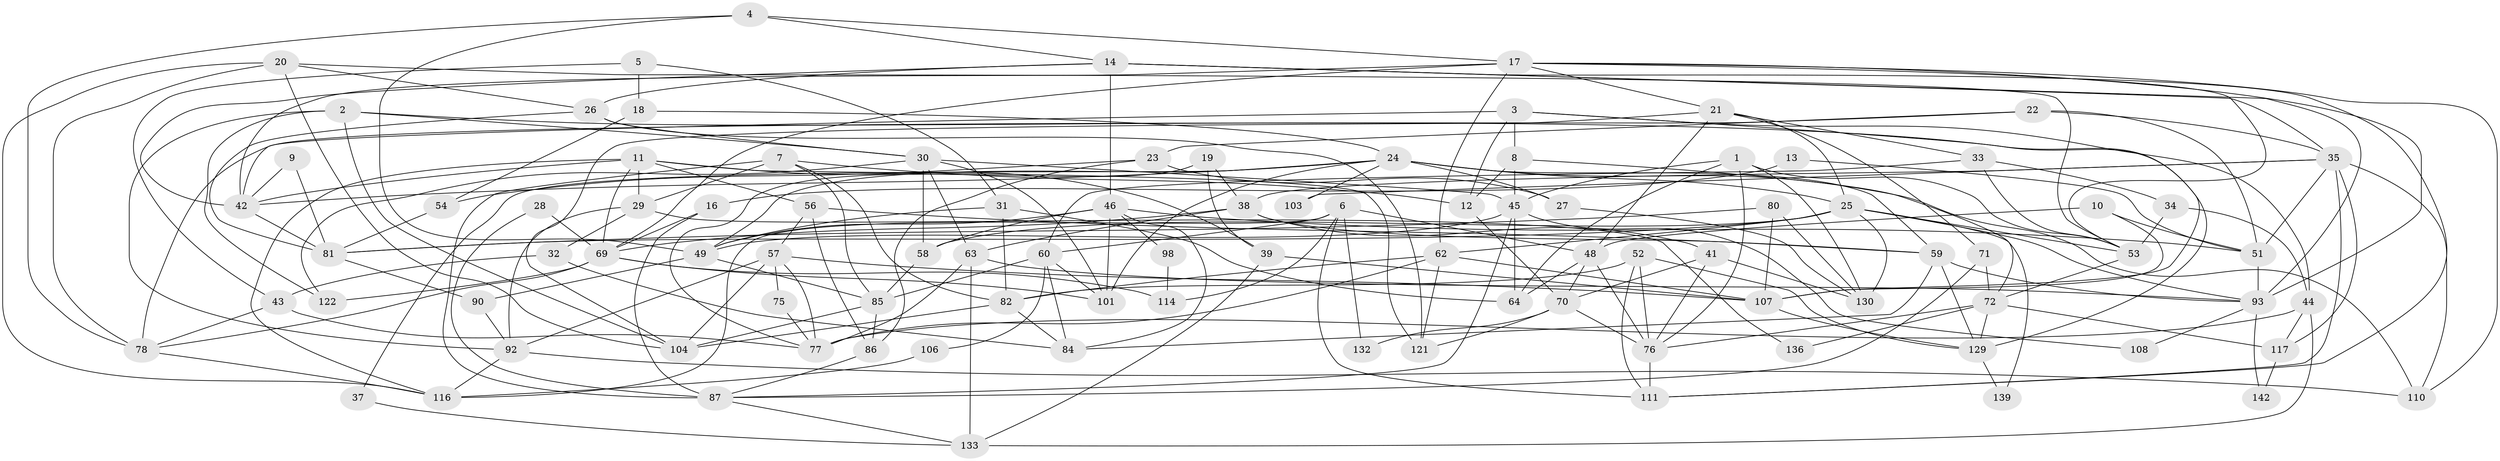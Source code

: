 // Generated by graph-tools (version 1.1) at 2025/52/02/27/25 19:52:09]
// undirected, 96 vertices, 231 edges
graph export_dot {
graph [start="1"]
  node [color=gray90,style=filled];
  1;
  2 [super="+15"];
  3 [super="+89"];
  4 [super="+134"];
  5;
  6 [super="+105"];
  7 [super="+73"];
  8;
  9;
  10;
  11 [super="+36"];
  12;
  13;
  14 [super="+96"];
  16;
  17 [super="+113"];
  18 [super="+125"];
  19;
  20 [super="+47"];
  21 [super="+115"];
  22 [super="+126"];
  23;
  24 [super="+124"];
  25 [super="+135"];
  26;
  27;
  28;
  29 [super="+88"];
  30;
  31;
  32;
  33;
  34 [super="+67"];
  35 [super="+40"];
  37;
  38 [super="+50"];
  39;
  41 [super="+137"];
  42 [super="+68"];
  43;
  44 [super="+74"];
  45 [super="+83"];
  46;
  48 [super="+66"];
  49 [super="+61"];
  51 [super="+120"];
  52;
  53 [super="+55"];
  54;
  56 [super="+65"];
  57 [super="+79"];
  58;
  59 [super="+99"];
  60 [super="+127"];
  62 [super="+109"];
  63;
  64;
  69 [super="+91"];
  70 [super="+131"];
  71;
  72 [super="+141"];
  75;
  76 [super="+123"];
  77 [super="+94"];
  78 [super="+100"];
  80;
  81 [super="+112"];
  82 [super="+144"];
  84;
  85 [super="+140"];
  86 [super="+102"];
  87 [super="+119"];
  90;
  92 [super="+95"];
  93 [super="+97"];
  98;
  101;
  103;
  104 [super="+128"];
  106;
  107 [super="+118"];
  108;
  110 [super="+138"];
  111;
  114;
  116;
  117;
  121;
  122;
  129 [super="+143"];
  130;
  132;
  133;
  136;
  139;
  142;
  1 -- 130;
  1 -- 45;
  1 -- 64;
  1 -- 76;
  1 -- 53;
  2 -- 30;
  2 -- 104;
  2 -- 129;
  2 -- 92;
  2 -- 122;
  3 -- 12;
  3 -- 8;
  3 -- 107;
  3 -- 44;
  3 -- 42;
  4 -- 17;
  4 -- 78;
  4 -- 14;
  4 -- 49;
  5 -- 43;
  5 -- 31;
  5 -- 18;
  6 -- 114;
  6 -- 48;
  6 -- 116;
  6 -- 132;
  6 -- 111;
  6 -- 60;
  7 -- 12;
  7 -- 85;
  7 -- 82;
  7 -- 29;
  7 -- 87 [weight=2];
  8 -- 12;
  8 -- 45;
  8 -- 72;
  9 -- 81;
  9 -- 42;
  10 -- 48;
  10 -- 107;
  10 -- 51;
  11 -- 121;
  11 -- 56;
  11 -- 69;
  11 -- 116;
  11 -- 39;
  11 -- 42;
  11 -- 29;
  12 -- 70;
  13 -- 51;
  13 -- 16;
  14 -- 26;
  14 -- 111;
  14 -- 93;
  14 -- 46;
  14 -- 35;
  14 -- 42;
  16 -- 69;
  16 -- 87;
  17 -- 53;
  17 -- 62;
  17 -- 69;
  17 -- 21;
  17 -- 93;
  17 -- 42;
  17 -- 110;
  18 -- 24;
  18 -- 54;
  19 -- 38;
  19 -- 39;
  19 -- 77;
  20 -- 53;
  20 -- 26;
  20 -- 104;
  20 -- 116;
  20 -- 78;
  21 -- 48;
  21 -- 33;
  21 -- 71;
  21 -- 104;
  21 -- 25;
  22 -- 35;
  22 -- 23;
  22 -- 78;
  22 -- 51;
  23 -- 27;
  23 -- 54;
  23 -- 86;
  24 -- 49;
  24 -- 25;
  24 -- 37;
  24 -- 101;
  24 -- 27;
  24 -- 103;
  24 -- 59;
  24 -- 42;
  24 -- 110;
  25 -- 130;
  25 -- 139;
  25 -- 81 [weight=2];
  25 -- 53;
  25 -- 58;
  25 -- 93;
  25 -- 62;
  26 -- 30;
  26 -- 121;
  26 -- 81;
  27 -- 130;
  28 -- 69;
  28 -- 87;
  29 -- 32;
  29 -- 136;
  29 -- 92;
  30 -- 58;
  30 -- 101;
  30 -- 63;
  30 -- 122;
  30 -- 45;
  31 -- 64;
  31 -- 49;
  31 -- 82;
  32 -- 43;
  32 -- 84;
  33 -- 53;
  33 -- 34;
  33 -- 60;
  34 -- 53;
  34 -- 44;
  35 -- 38;
  35 -- 117;
  35 -- 103;
  35 -- 110;
  35 -- 111;
  35 -- 51;
  37 -- 133;
  38 -- 59;
  38 -- 69;
  38 -- 63;
  38 -- 41;
  39 -- 107;
  39 -- 133;
  41 -- 70;
  41 -- 130;
  41 -- 76;
  42 -- 81;
  43 -- 78;
  43 -- 77;
  44 -- 133;
  44 -- 117;
  44 -- 77;
  45 -- 64;
  45 -- 87;
  45 -- 108;
  45 -- 49;
  46 -- 84;
  46 -- 51;
  46 -- 58;
  46 -- 98;
  46 -- 101;
  46 -- 49;
  48 -- 70;
  48 -- 64;
  48 -- 76;
  49 -- 85;
  49 -- 90;
  51 -- 93 [weight=2];
  52 -- 76 [weight=2];
  52 -- 82;
  52 -- 111;
  52 -- 129;
  53 -- 72;
  54 -- 81 [weight=2];
  56 -- 59;
  56 -- 57;
  56 -- 86;
  57 -- 104 [weight=2];
  57 -- 75;
  57 -- 92;
  57 -- 77;
  57 -- 107;
  58 -- 85;
  59 -- 129;
  59 -- 84;
  59 -- 93;
  60 -- 101;
  60 -- 106;
  60 -- 85;
  60 -- 84;
  62 -- 82;
  62 -- 121;
  62 -- 77;
  62 -- 107;
  63 -- 93;
  63 -- 133;
  63 -- 77;
  69 -- 122 [weight=2];
  69 -- 78;
  69 -- 114;
  69 -- 101;
  70 -- 121;
  70 -- 76;
  70 -- 132;
  71 -- 87;
  71 -- 72;
  72 -- 76;
  72 -- 129;
  72 -- 117;
  72 -- 136;
  75 -- 77;
  76 -- 111;
  78 -- 116;
  80 -- 130;
  80 -- 81;
  80 -- 107;
  81 -- 90;
  82 -- 84;
  82 -- 104;
  85 -- 86;
  85 -- 104 [weight=2];
  86 -- 87;
  87 -- 133;
  90 -- 92;
  92 -- 116;
  92 -- 110;
  93 -- 142;
  93 -- 108;
  98 -- 114;
  106 -- 116;
  107 -- 129;
  117 -- 142;
  129 -- 139;
}
